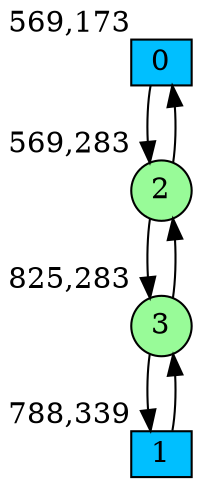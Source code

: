 digraph G {
graph [bgcolor=white]
node [shape=circle, style = filled, fillcolor=white,fixedsize=true, width=0.4, height=0.3 ]
0[xlabel="569,173", pos = "0,2.59375!", fillcolor=deepskyblue, shape=box ];
1[xlabel="788,339", pos = "3.42188,0!", fillcolor=deepskyblue, shape=box ];
2[xlabel="569,283", pos = "0,0.875!", fillcolor=palegreen ];
3[xlabel="825,283", pos = "4,0.875!", fillcolor=palegreen ];
0->2 ;
1->3 ;
2->3 ;
2->0 ;
3->2 ;
3->1 ;
}
